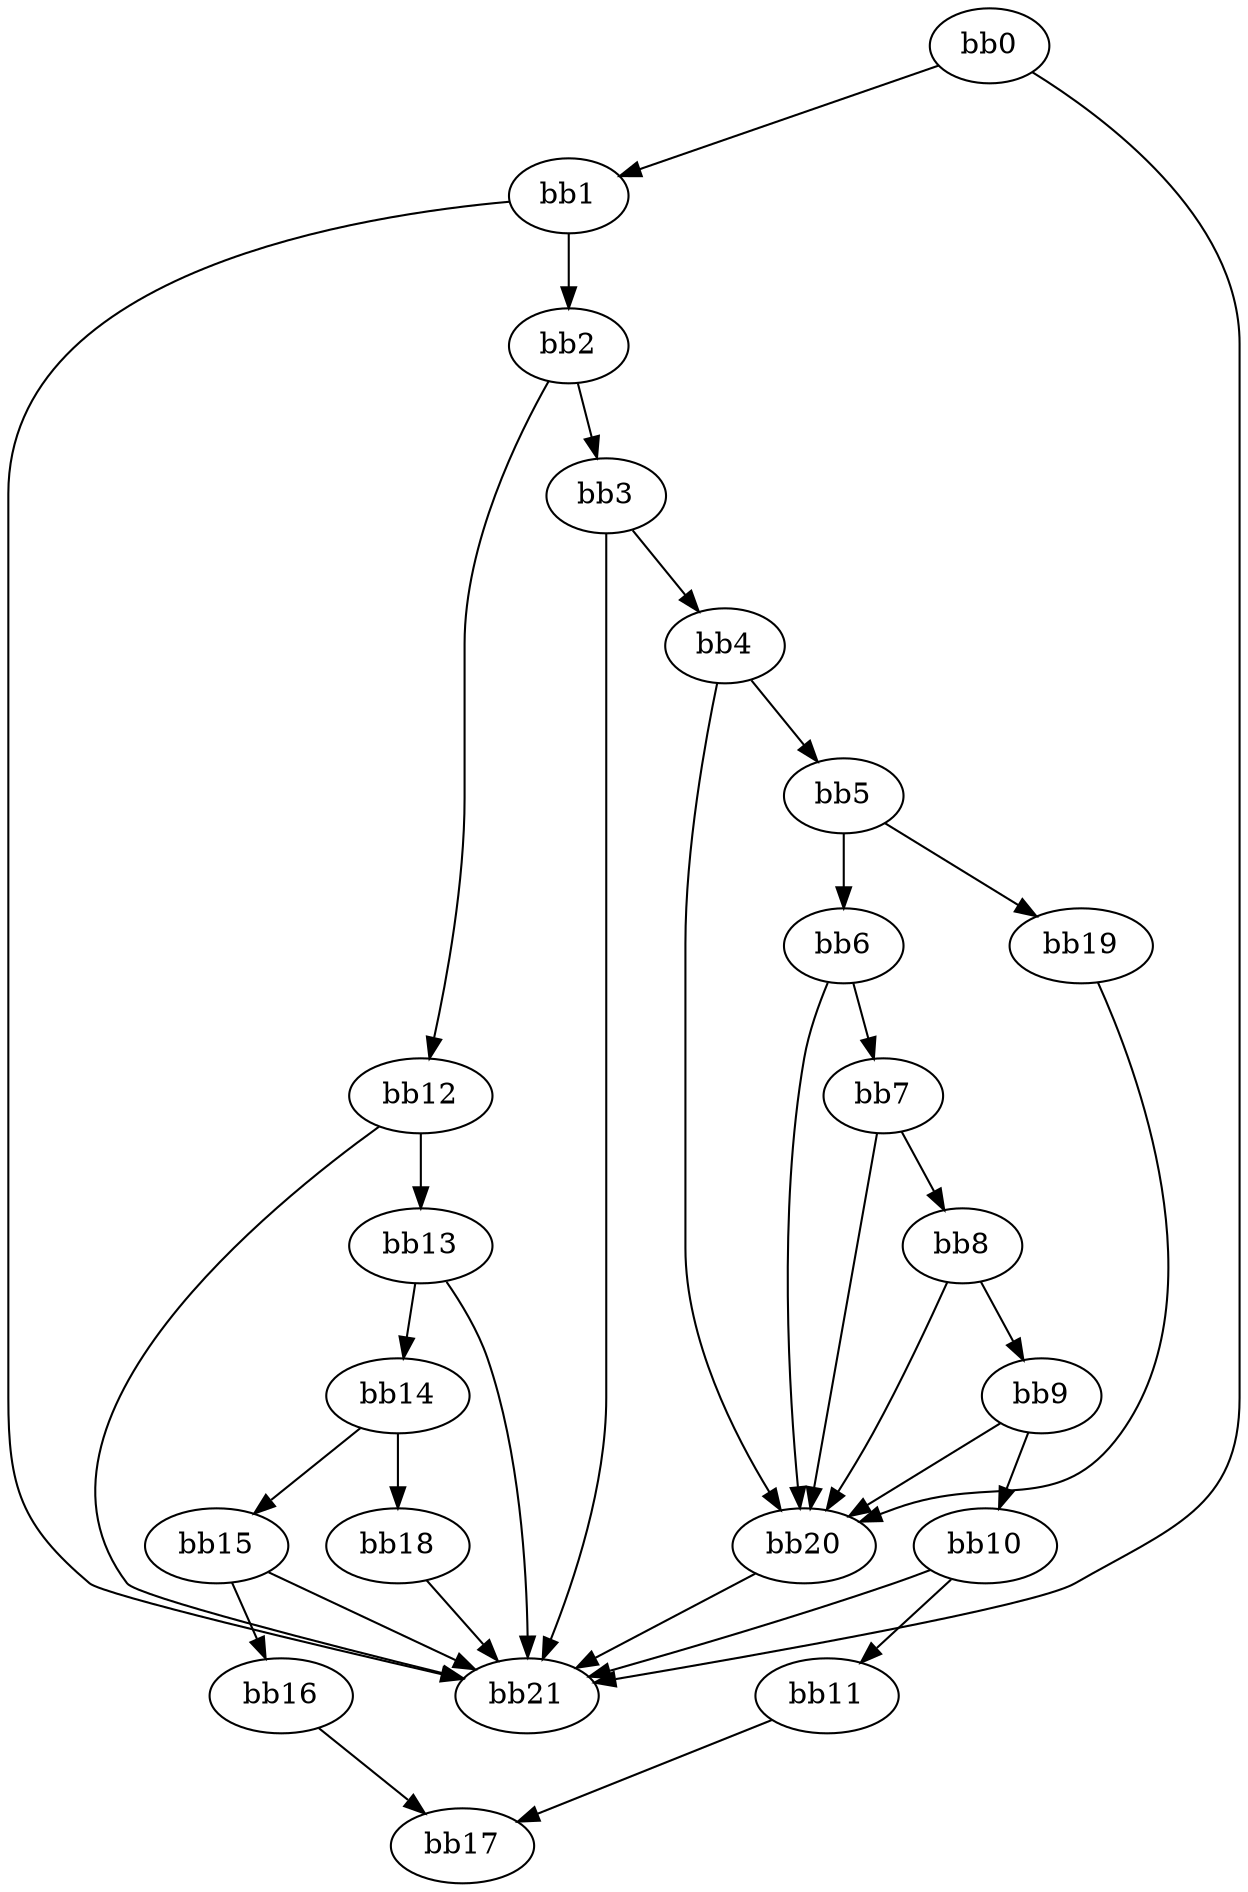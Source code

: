digraph {
    0 [ label = "bb0\l" ]
    1 [ label = "bb1\l" ]
    2 [ label = "bb2\l" ]
    3 [ label = "bb3\l" ]
    4 [ label = "bb4\l" ]
    5 [ label = "bb5\l" ]
    6 [ label = "bb6\l" ]
    7 [ label = "bb7\l" ]
    8 [ label = "bb8\l" ]
    9 [ label = "bb9\l" ]
    10 [ label = "bb10\l" ]
    11 [ label = "bb11\l" ]
    12 [ label = "bb12\l" ]
    13 [ label = "bb13\l" ]
    14 [ label = "bb14\l" ]
    15 [ label = "bb15\l" ]
    16 [ label = "bb16\l" ]
    17 [ label = "bb17\l" ]
    18 [ label = "bb18\l" ]
    19 [ label = "bb19\l" ]
    20 [ label = "bb20\l" ]
    21 [ label = "bb21\l" ]
    0 -> 1 [ ]
    0 -> 21 [ ]
    1 -> 2 [ ]
    1 -> 21 [ ]
    2 -> 3 [ ]
    2 -> 12 [ ]
    3 -> 4 [ ]
    3 -> 21 [ ]
    4 -> 5 [ ]
    4 -> 20 [ ]
    5 -> 6 [ ]
    5 -> 19 [ ]
    6 -> 7 [ ]
    6 -> 20 [ ]
    7 -> 8 [ ]
    7 -> 20 [ ]
    8 -> 9 [ ]
    8 -> 20 [ ]
    9 -> 10 [ ]
    9 -> 20 [ ]
    10 -> 11 [ ]
    10 -> 21 [ ]
    11 -> 17 [ ]
    12 -> 13 [ ]
    12 -> 21 [ ]
    13 -> 14 [ ]
    13 -> 21 [ ]
    14 -> 15 [ ]
    14 -> 18 [ ]
    15 -> 16 [ ]
    15 -> 21 [ ]
    16 -> 17 [ ]
    18 -> 21 [ ]
    19 -> 20 [ ]
    20 -> 21 [ ]
}

